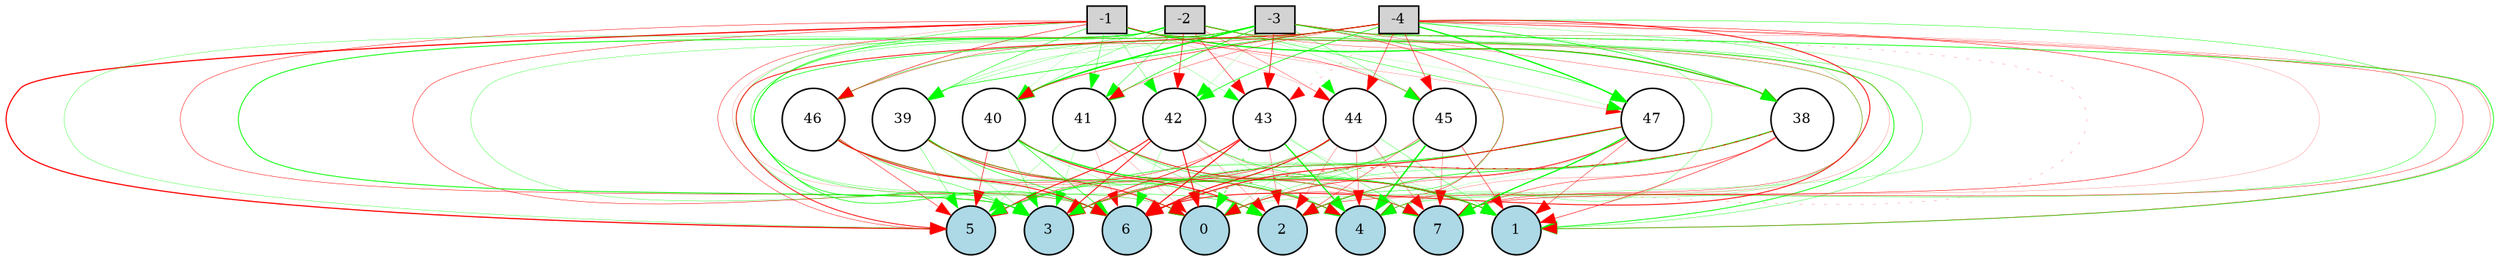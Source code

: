 digraph {
	node [fontsize=9 height=0.2 shape=circle width=0.2]
	-1 [fillcolor=lightgray shape=box style=filled]
	-2 [fillcolor=lightgray shape=box style=filled]
	-3 [fillcolor=lightgray shape=box style=filled]
	-4 [fillcolor=lightgray shape=box style=filled]
	0 [fillcolor=lightblue style=filled]
	1 [fillcolor=lightblue style=filled]
	2 [fillcolor=lightblue style=filled]
	3 [fillcolor=lightblue style=filled]
	4 [fillcolor=lightblue style=filled]
	5 [fillcolor=lightblue style=filled]
	6 [fillcolor=lightblue style=filled]
	7 [fillcolor=lightblue style=filled]
	38 [fillcolor=white style=filled]
	39 [fillcolor=white style=filled]
	40 [fillcolor=white style=filled]
	41 [fillcolor=white style=filled]
	42 [fillcolor=white style=filled]
	43 [fillcolor=white style=filled]
	44 [fillcolor=white style=filled]
	45 [fillcolor=white style=filled]
	46 [fillcolor=white style=filled]
	47 [fillcolor=white style=filled]
	-1 -> 38 [color=green penwidth=0.782745987074766 style=solid]
	-1 -> 39 [color=green penwidth=0.3361377367419117 style=solid]
	-1 -> 40 [color=green penwidth=0.104193582699773 style=solid]
	-1 -> 41 [color=green penwidth=0.2726937178795469 style=solid]
	-1 -> 42 [color=green penwidth=0.210136142830821 style=solid]
	-1 -> 43 [color=green penwidth=0.14643701177141336 style=solid]
	-1 -> 44 [color=red penwidth=0.10986608422565429 style=solid]
	-1 -> 45 [color=red penwidth=0.272316825305999 style=solid]
	-1 -> 46 [color=red penwidth=0.3508758641883808 style=solid]
	-1 -> 47 [color=red penwidth=0.12876920334666786 style=solid]
	-2 -> 38 [color=red penwidth=0.21034525118229613 style=solid]
	-2 -> 39 [color=green penwidth=0.17115157634497846 style=solid]
	-2 -> 40 [color=green penwidth=0.22655692064276675 style=solid]
	-2 -> 41 [color=green penwidth=0.2919186921000505 style=solid]
	-2 -> 42 [color=red penwidth=0.42223259758543885 style=solid]
	-2 -> 43 [color=red penwidth=0.3396881258485831 style=solid]
	-2 -> 44 [color=red penwidth=0.21244953562874214 style=solid]
	-2 -> 45 [color=green penwidth=0.138422696979079 style=solid]
	-2 -> 46 [color=green penwidth=0.24559170472319103 style=solid]
	-2 -> 47 [color=green penwidth=0.10410454889775597 style=solid]
	-3 -> 38 [color=red penwidth=0.19273857346429726 style=solid]
	-3 -> 39 [color=green penwidth=0.1550592037567275 style=solid]
	-3 -> 40 [color=green penwidth=0.9984679578943148 style=solid]
	-3 -> 41 [color=green penwidth=0.440776120077509 style=solid]
	-3 -> 42 [color=green penwidth=0.10903579752997511 style=solid]
	-3 -> 43 [color=red penwidth=0.4848421379232276 style=solid]
	-3 -> 44 [color=green penwidth=0.11255596431185982 style=dotted]
	-3 -> 45 [color=green penwidth=0.22937060493426964 style=solid]
	-3 -> 46 [color=green penwidth=0.10394472575711716 style=solid]
	-3 -> 47 [color=green penwidth=0.3717265860104676 style=solid]
	-4 -> 38 [color=green penwidth=0.4667386983641584 style=solid]
	-4 -> 39 [color=green penwidth=0.4272763084227553 style=solid]
	-4 -> 40 [color=red penwidth=0.3534542756962812 style=solid]
	-4 -> 41 [color=red penwidth=0.2248368079304755 style=solid]
	-4 -> 42 [color=green penwidth=0.45178186387445074 style=solid]
	-4 -> 43 [color=red penwidth=0.13251023769376047 style=dotted]
	-4 -> 44 [color=red penwidth=0.3220905878768193 style=solid]
	-4 -> 45 [color=red penwidth=0.3319401037351604 style=solid]
	-4 -> 46 [color=red penwidth=0.2332326110112172 style=solid]
	-4 -> 47 [color=green penwidth=0.8219313281970854 style=solid]
	38 -> 0 [color=green penwidth=0.20748776809384298 style=solid]
	38 -> 1 [color=red penwidth=0.3440840949654145 style=solid]
	38 -> 2 [color=green penwidth=0.44856710897023255 style=solid]
	38 -> 3 [color=red penwidth=0.3790421006212418 style=solid]
	38 -> 4 [color=red penwidth=0.1435917899114726 style=solid]
	38 -> 5 [color=green penwidth=0.13953137436191262 style=solid]
	38 -> 6 [color=red penwidth=0.44660708227277834 style=dotted]
	38 -> 7 [color=red penwidth=0.26927409725363394 style=solid]
	39 -> 0 [color=red penwidth=0.5243662978826459 style=solid]
	39 -> 1 [color=green penwidth=0.3302184418579521 style=solid]
	39 -> 2 [color=green penwidth=0.11415584404839989 style=solid]
	39 -> 3 [color=green penwidth=0.1741620539104188 style=solid]
	39 -> 4 [color=green penwidth=0.15535697821193872 style=solid]
	39 -> 5 [color=green penwidth=0.22521532391392374 style=solid]
	39 -> 6 [color=green penwidth=0.3874037059267934 style=solid]
	39 -> 7 [color=red penwidth=0.3172045126964445 style=solid]
	40 -> 0 [color=green penwidth=0.13012320257540427 style=solid]
	40 -> 1 [color=green penwidth=0.41286522607659015 style=solid]
	40 -> 2 [color=red penwidth=0.5924578605987413 style=solid]
	40 -> 3 [color=green penwidth=0.2188201305976273 style=solid]
	40 -> 4 [color=green penwidth=0.45500088063561006 style=solid]
	40 -> 5 [color=red penwidth=0.36432230638453256 style=solid]
	40 -> 6 [color=green penwidth=0.40295316947457316 style=solid]
	40 -> 7 [color=green penwidth=0.10471923562178086 style=solid]
	41 -> 0 [color=red penwidth=0.12208583487787025 style=solid]
	41 -> 1 [color=red penwidth=0.49164949850349093 style=solid]
	41 -> 2 [color=green penwidth=0.17314431924580836 style=solid]
	41 -> 3 [color=green penwidth=0.13233517384478977 style=solid]
	41 -> 4 [color=green penwidth=0.3030957882554194 style=solid]
	41 -> 5 [color=green penwidth=0.14859904417865727 style=solid]
	41 -> 6 [color=red penwidth=0.12957663047916254 style=solid]
	41 -> 7 [color=green penwidth=0.14886664867014426 style=solid]
	42 -> 0 [color=red penwidth=0.6326444205693061 style=solid]
	42 -> 1 [color=green penwidth=0.3230980590943405 style=solid]
	42 -> 2 [color=red penwidth=0.15008202147852295 style=solid]
	42 -> 3 [color=red penwidth=0.5569555977696244 style=solid]
	42 -> 4 [color=green penwidth=0.1656728989682135 style=solid]
	42 -> 5 [color=red penwidth=0.5912812206707047 style=solid]
	42 -> 6 [color=green penwidth=0.16146288513924187 style=solid]
	42 -> 7 [color=red penwidth=0.1441383477133122 style=solid]
	43 -> 0 [color=green penwidth=0.4202311228123199 style=dotted]
	43 -> 1 [color=green penwidth=0.11853236753627326 style=solid]
	43 -> 2 [color=red penwidth=0.20798453251371463 style=solid]
	43 -> 3 [color=red penwidth=0.4684137907537247 style=solid]
	43 -> 4 [color=green penwidth=0.7843306247349797 style=solid]
	43 -> 5 [color=red penwidth=0.2752370854616073 style=solid]
	43 -> 6 [color=red penwidth=0.6559494500368345 style=solid]
	43 -> 7 [color=green penwidth=0.21455454478632685 style=solid]
	44 -> 0 [color=green penwidth=0.13684846957827554 style=solid]
	44 -> 1 [color=green penwidth=0.21912467138631278 style=solid]
	44 -> 2 [color=red penwidth=0.17297075156242797 style=solid]
	44 -> 3 [color=red penwidth=0.31909021086293327 style=solid]
	44 -> 4 [color=red penwidth=0.2239070101543176 style=solid]
	44 -> 5 [color=green penwidth=0.19767144398577746 style=solid]
	44 -> 6 [color=red penwidth=0.66671437632328 style=solid]
	44 -> 7 [color=red penwidth=0.2076529579653169 style=solid]
	45 -> 0 [color=green penwidth=0.21287825982050926 style=solid]
	45 -> 1 [color=red penwidth=0.3262084381065401 style=solid]
	45 -> 2 [color=red penwidth=0.2607659243699283 style=solid]
	45 -> 3 [color=red penwidth=0.19119859594116242 style=solid]
	45 -> 4 [color=green penwidth=0.9315759034663141 style=solid]
	45 -> 5 [color=green penwidth=0.2778598918438425 style=solid]
	45 -> 6 [color=green penwidth=0.15351062318102413 style=solid]
	45 -> 7 [color=red penwidth=0.17892271672877286 style=solid]
	46 -> 0 [color=red penwidth=0.10481498764254593 style=solid]
	46 -> 1 [color=green penwidth=0.19409435923716425 style=solid]
	46 -> 2 [color=green penwidth=0.2843777067605555 style=solid]
	46 -> 3 [color=green penwidth=0.28002778667829853 style=solid]
	46 -> 4 [color=red penwidth=0.27022912570083496 style=solid]
	46 -> 5 [color=red penwidth=0.31202757714773277 style=solid]
	46 -> 6 [color=red penwidth=0.5510504176789187 style=solid]
	46 -> 7 [color=red penwidth=0.167942291712921 style=solid]
	47 -> 0 [color=red penwidth=0.38777392430301616 style=solid]
	47 -> 1 [color=red penwidth=0.26056646968688935 style=solid]
	47 -> 2 [color=red penwidth=0.20531272700647032 style=solid]
	47 -> 3 [color=green penwidth=0.35624803919781955 style=solid]
	47 -> 4 [color=green penwidth=0.10362780461807695 style=solid]
	47 -> 5 [color=green penwidth=0.29741720652274883 style=solid]
	47 -> 6 [color=red penwidth=0.5897568379885068 style=solid]
	47 -> 7 [color=green penwidth=0.775621921156299 style=solid]
	-1 -> 0 [color=red penwidth=0.10685717513055995 style=solid]
	-1 -> 1 [color=green penwidth=0.5197756391112046 style=solid]
	-1 -> 2 [color=green penwidth=0.27851034769258776 style=solid]
	-1 -> 3 [color=red penwidth=0.27957196477981416 style=solid]
	-1 -> 4 [color=green penwidth=0.1822629993714362 style=solid]
	-1 -> 5 [color=red penwidth=0.756511399206494 style=solid]
	-1 -> 6 [color=red penwidth=0.28784462953512835 style=solid]
	-1 -> 7 [color=red penwidth=0.2322326980177713 style=solid]
	-2 -> 0 [color=green penwidth=0.2036823276455764 style=solid]
	-2 -> 1 [color=green penwidth=0.22548379945385985 style=solid]
	-2 -> 2 [color=green penwidth=0.2898489017988026 style=solid]
	-2 -> 3 [color=green penwidth=0.5573191864570215 style=solid]
	-2 -> 4 [color=green penwidth=0.13168588015778743 style=solid]
	-2 -> 5 [color=green penwidth=0.20427349625845292 style=solid]
	-2 -> 6 [color=green penwidth=0.20086076415582502 style=solid]
	-2 -> 7 [color=red penwidth=0.11926147647903702 style=solid]
	-3 -> 0 [color=red penwidth=0.2950671052745915 style=solid]
	-3 -> 1 [color=green penwidth=0.4852146705886853 style=solid]
	-3 -> 2 [color=green penwidth=0.14557101771790953 style=solid]
	-3 -> 3 [color=green penwidth=0.2378488350650862 style=solid]
	-3 -> 4 [color=red penwidth=0.12444606890960606 style=dotted]
	-3 -> 5 [color=red penwidth=0.26763269966428727 style=solid]
	-3 -> 6 [color=green penwidth=0.4155844868765236 style=solid]
	-3 -> 7 [color=red penwidth=0.112719285427507 style=solid]
	-4 -> 0 [color=green penwidth=0.1529024245615692 style=solid]
	-4 -> 1 [color=red penwidth=0.1758632446995007 style=solid]
	-4 -> 2 [color=red penwidth=0.31145731858517617 style=solid]
	-4 -> 3 [color=green penwidth=0.4201950358316716 style=solid]
	-4 -> 4 [color=green penwidth=0.2641934051228678 style=solid]
	-4 -> 5 [color=red penwidth=0.5255392659277514 style=solid]
	-4 -> 6 [color=red penwidth=0.5652544448459187 style=solid]
	-4 -> 7 [color=red penwidth=0.25794893502506433 style=solid]
}

